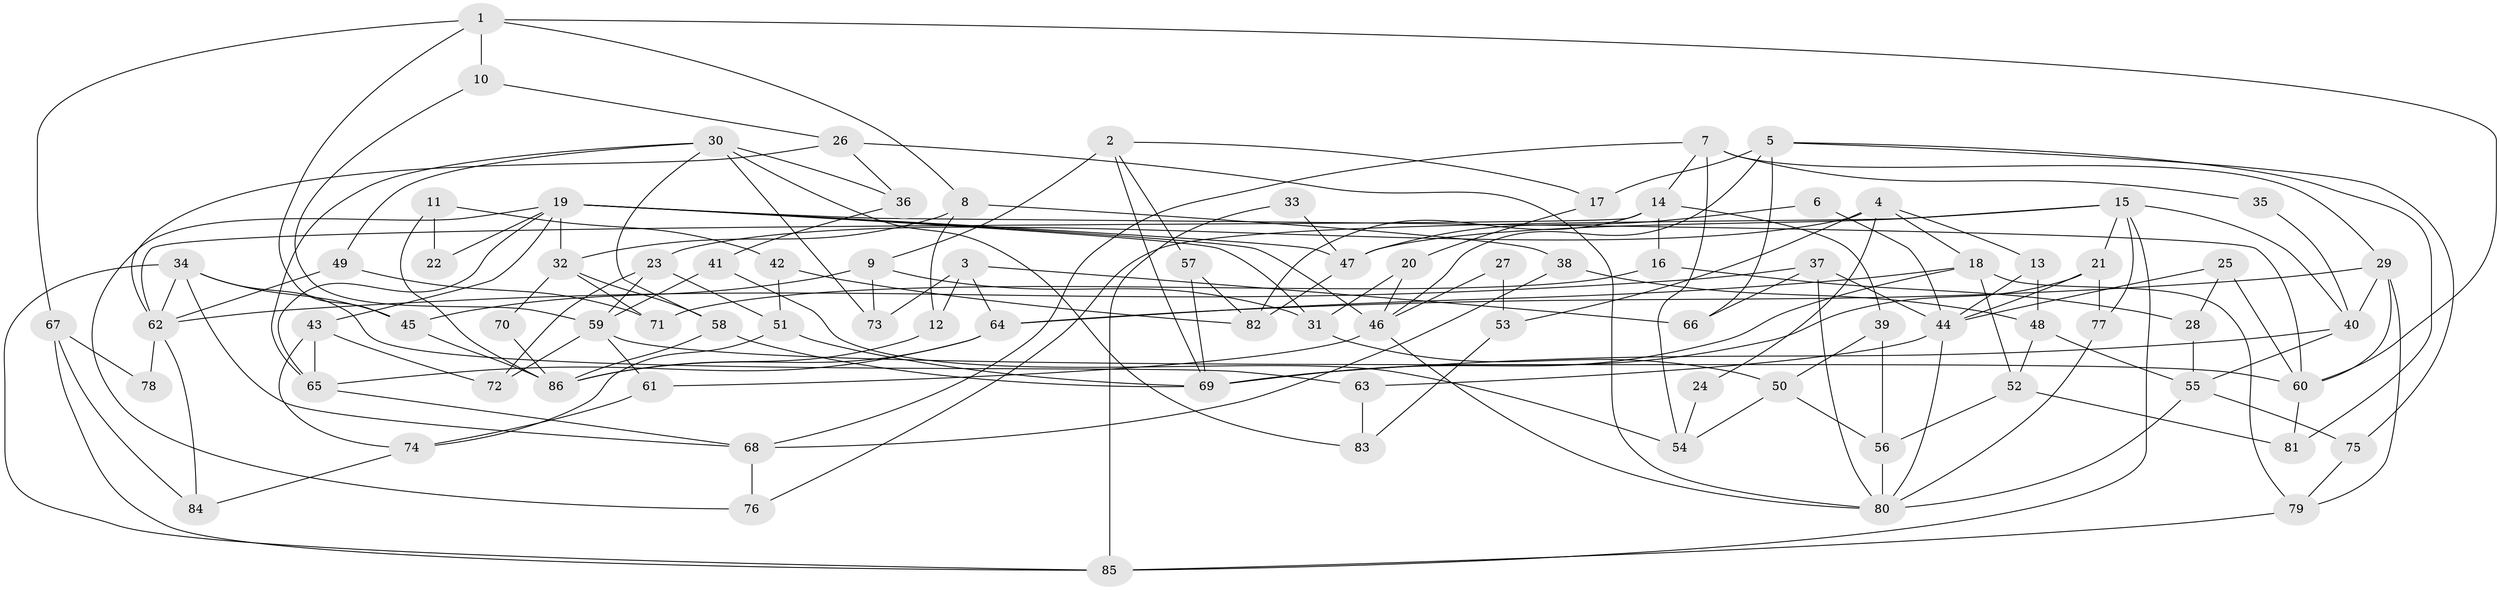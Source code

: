 // coarse degree distribution, {7: 0.11320754716981132, 8: 0.05660377358490566, 5: 0.24528301886792453, 6: 0.18867924528301888, 3: 0.22641509433962265, 4: 0.018867924528301886, 11: 0.018867924528301886, 2: 0.09433962264150944, 9: 0.03773584905660377}
// Generated by graph-tools (version 1.1) at 2025/52/02/27/25 19:52:06]
// undirected, 86 vertices, 172 edges
graph export_dot {
graph [start="1"]
  node [color=gray90,style=filled];
  1;
  2;
  3;
  4;
  5;
  6;
  7;
  8;
  9;
  10;
  11;
  12;
  13;
  14;
  15;
  16;
  17;
  18;
  19;
  20;
  21;
  22;
  23;
  24;
  25;
  26;
  27;
  28;
  29;
  30;
  31;
  32;
  33;
  34;
  35;
  36;
  37;
  38;
  39;
  40;
  41;
  42;
  43;
  44;
  45;
  46;
  47;
  48;
  49;
  50;
  51;
  52;
  53;
  54;
  55;
  56;
  57;
  58;
  59;
  60;
  61;
  62;
  63;
  64;
  65;
  66;
  67;
  68;
  69;
  70;
  71;
  72;
  73;
  74;
  75;
  76;
  77;
  78;
  79;
  80;
  81;
  82;
  83;
  84;
  85;
  86;
  1 -- 8;
  1 -- 60;
  1 -- 10;
  1 -- 45;
  1 -- 67;
  2 -- 69;
  2 -- 17;
  2 -- 9;
  2 -- 57;
  3 -- 66;
  3 -- 64;
  3 -- 12;
  3 -- 73;
  4 -- 13;
  4 -- 18;
  4 -- 23;
  4 -- 24;
  4 -- 53;
  5 -- 81;
  5 -- 46;
  5 -- 17;
  5 -- 66;
  5 -- 75;
  6 -- 47;
  6 -- 44;
  7 -- 68;
  7 -- 29;
  7 -- 14;
  7 -- 35;
  7 -- 54;
  8 -- 12;
  8 -- 38;
  8 -- 32;
  9 -- 31;
  9 -- 45;
  9 -- 73;
  10 -- 26;
  10 -- 59;
  11 -- 42;
  11 -- 86;
  11 -- 22;
  12 -- 86;
  13 -- 48;
  13 -- 44;
  14 -- 62;
  14 -- 16;
  14 -- 39;
  14 -- 82;
  15 -- 85;
  15 -- 40;
  15 -- 21;
  15 -- 47;
  15 -- 76;
  15 -- 77;
  16 -- 71;
  16 -- 28;
  17 -- 20;
  18 -- 79;
  18 -- 69;
  18 -- 52;
  18 -- 64;
  19 -- 65;
  19 -- 43;
  19 -- 22;
  19 -- 31;
  19 -- 32;
  19 -- 46;
  19 -- 47;
  19 -- 60;
  19 -- 76;
  20 -- 46;
  20 -- 31;
  21 -- 69;
  21 -- 44;
  21 -- 77;
  23 -- 59;
  23 -- 51;
  23 -- 72;
  24 -- 54;
  25 -- 28;
  25 -- 60;
  25 -- 44;
  26 -- 80;
  26 -- 62;
  26 -- 36;
  27 -- 46;
  27 -- 53;
  28 -- 55;
  29 -- 60;
  29 -- 79;
  29 -- 40;
  29 -- 64;
  30 -- 73;
  30 -- 58;
  30 -- 36;
  30 -- 49;
  30 -- 65;
  30 -- 83;
  31 -- 50;
  32 -- 58;
  32 -- 70;
  32 -- 71;
  33 -- 47;
  33 -- 85;
  34 -- 68;
  34 -- 45;
  34 -- 62;
  34 -- 63;
  34 -- 85;
  35 -- 40;
  36 -- 41;
  37 -- 44;
  37 -- 80;
  37 -- 62;
  37 -- 66;
  38 -- 48;
  38 -- 68;
  39 -- 50;
  39 -- 56;
  40 -- 69;
  40 -- 55;
  41 -- 59;
  41 -- 54;
  42 -- 82;
  42 -- 51;
  43 -- 72;
  43 -- 65;
  43 -- 74;
  44 -- 63;
  44 -- 80;
  45 -- 86;
  46 -- 80;
  46 -- 61;
  47 -- 82;
  48 -- 52;
  48 -- 55;
  49 -- 62;
  49 -- 71;
  50 -- 56;
  50 -- 54;
  51 -- 69;
  51 -- 74;
  52 -- 56;
  52 -- 81;
  53 -- 83;
  55 -- 80;
  55 -- 75;
  56 -- 80;
  57 -- 82;
  57 -- 69;
  58 -- 86;
  58 -- 69;
  59 -- 61;
  59 -- 60;
  59 -- 72;
  60 -- 81;
  61 -- 74;
  62 -- 78;
  62 -- 84;
  63 -- 83;
  64 -- 65;
  64 -- 86;
  65 -- 68;
  67 -- 84;
  67 -- 78;
  67 -- 85;
  68 -- 76;
  70 -- 86;
  74 -- 84;
  75 -- 79;
  77 -- 80;
  79 -- 85;
}
